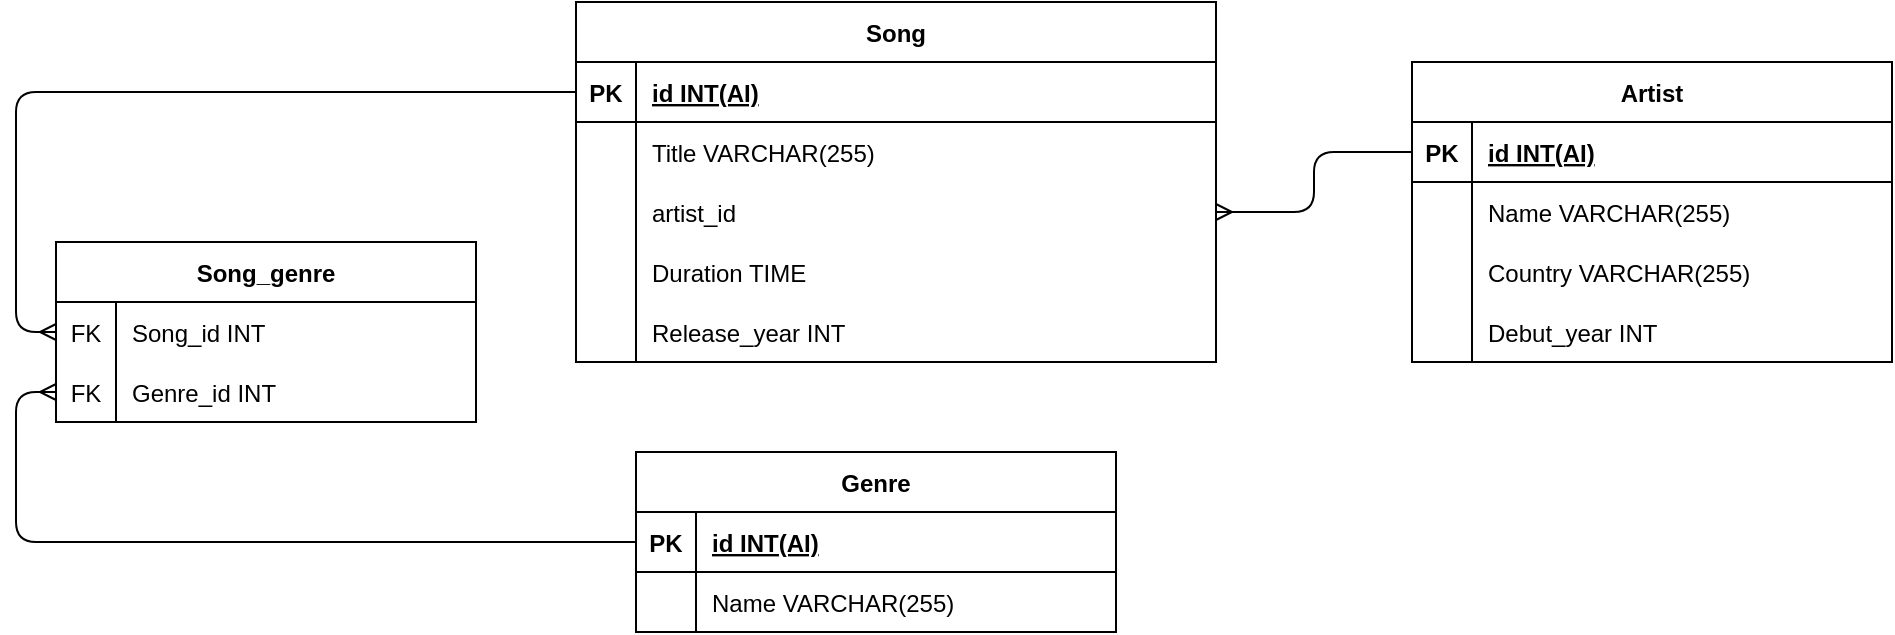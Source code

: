 <mxfile version="24.7.14">
  <diagram name="Страница — 1" id="m3EiY7JO2-6GBhIPRR1R">
    <mxGraphModel dx="349" dy="578" grid="1" gridSize="10" guides="1" tooltips="1" connect="1" arrows="1" fold="1" page="1" pageScale="1" pageWidth="827" pageHeight="1169" math="0" shadow="0">
      <root>
        <mxCell id="0" />
        <mxCell id="1" parent="0" />
        <mxCell id="cw3Lhrl2j4cqQ4dPYaqt-226" value="Genre" style="shape=table;startSize=30;container=1;collapsible=1;childLayout=tableLayout;fixedRows=1;rowLines=0;fontStyle=1;align=center;resizeLast=1;" parent="1" vertex="1">
          <mxGeometry x="1680" y="600" width="240" height="90" as="geometry" />
        </mxCell>
        <mxCell id="cw3Lhrl2j4cqQ4dPYaqt-227" value="" style="shape=tableRow;horizontal=0;startSize=0;swimlaneHead=0;swimlaneBody=0;fillColor=none;collapsible=0;dropTarget=0;points=[[0,0.5],[1,0.5]];portConstraint=eastwest;strokeColor=inherit;top=0;left=0;right=0;bottom=1;" parent="cw3Lhrl2j4cqQ4dPYaqt-226" vertex="1">
          <mxGeometry y="30" width="240" height="30" as="geometry" />
        </mxCell>
        <mxCell id="cw3Lhrl2j4cqQ4dPYaqt-228" value="PK" style="shape=partialRectangle;overflow=hidden;connectable=0;fillColor=none;strokeColor=inherit;top=0;left=0;bottom=0;right=0;fontStyle=1;" parent="cw3Lhrl2j4cqQ4dPYaqt-227" vertex="1">
          <mxGeometry width="30" height="30" as="geometry">
            <mxRectangle width="30" height="30" as="alternateBounds" />
          </mxGeometry>
        </mxCell>
        <mxCell id="cw3Lhrl2j4cqQ4dPYaqt-229" value="id INT(AI)" style="shape=partialRectangle;overflow=hidden;connectable=0;fillColor=none;align=left;strokeColor=inherit;top=0;left=0;bottom=0;right=0;spacingLeft=6;fontStyle=5;" parent="cw3Lhrl2j4cqQ4dPYaqt-227" vertex="1">
          <mxGeometry x="30" width="210" height="30" as="geometry">
            <mxRectangle width="210" height="30" as="alternateBounds" />
          </mxGeometry>
        </mxCell>
        <mxCell id="cw3Lhrl2j4cqQ4dPYaqt-230" value="" style="shape=tableRow;horizontal=0;startSize=0;swimlaneHead=0;swimlaneBody=0;fillColor=none;collapsible=0;dropTarget=0;points=[[0,0.5],[1,0.5]];portConstraint=eastwest;strokeColor=inherit;top=0;left=0;right=0;bottom=0;" parent="cw3Lhrl2j4cqQ4dPYaqt-226" vertex="1">
          <mxGeometry y="60" width="240" height="30" as="geometry" />
        </mxCell>
        <mxCell id="cw3Lhrl2j4cqQ4dPYaqt-231" value="" style="shape=partialRectangle;overflow=hidden;connectable=0;fillColor=none;strokeColor=inherit;top=0;left=0;bottom=0;right=0;" parent="cw3Lhrl2j4cqQ4dPYaqt-230" vertex="1">
          <mxGeometry width="30" height="30" as="geometry">
            <mxRectangle width="30" height="30" as="alternateBounds" />
          </mxGeometry>
        </mxCell>
        <mxCell id="cw3Lhrl2j4cqQ4dPYaqt-232" value="Name VARCHAR(255)" style="shape=partialRectangle;overflow=hidden;connectable=0;fillColor=none;align=left;strokeColor=inherit;top=0;left=0;bottom=0;right=0;spacingLeft=6;" parent="cw3Lhrl2j4cqQ4dPYaqt-230" vertex="1">
          <mxGeometry x="30" width="210" height="30" as="geometry">
            <mxRectangle width="210" height="30" as="alternateBounds" />
          </mxGeometry>
        </mxCell>
        <object label="Song" duration="" id="cw3Lhrl2j4cqQ4dPYaqt-233">
          <mxCell style="shape=table;startSize=30;container=1;collapsible=1;childLayout=tableLayout;fixedRows=1;rowLines=0;fontStyle=1;align=center;resizeLast=1;" parent="1" vertex="1">
            <mxGeometry x="1650" y="375" width="320" height="180" as="geometry">
              <mxRectangle x="1654" y="410" width="70" height="30" as="alternateBounds" />
            </mxGeometry>
          </mxCell>
        </object>
        <mxCell id="cw3Lhrl2j4cqQ4dPYaqt-234" value="" style="shape=tableRow;horizontal=0;startSize=0;swimlaneHead=0;swimlaneBody=0;fillColor=none;collapsible=0;dropTarget=0;points=[[0,0.5],[1,0.5]];portConstraint=eastwest;strokeColor=inherit;top=0;left=0;right=0;bottom=1;" parent="cw3Lhrl2j4cqQ4dPYaqt-233" vertex="1">
          <mxGeometry y="30" width="320" height="30" as="geometry" />
        </mxCell>
        <mxCell id="cw3Lhrl2j4cqQ4dPYaqt-235" value="PK" style="shape=partialRectangle;overflow=hidden;connectable=0;fillColor=none;strokeColor=inherit;top=0;left=0;bottom=0;right=0;fontStyle=1;" parent="cw3Lhrl2j4cqQ4dPYaqt-234" vertex="1">
          <mxGeometry width="30" height="30" as="geometry">
            <mxRectangle width="30" height="30" as="alternateBounds" />
          </mxGeometry>
        </mxCell>
        <mxCell id="cw3Lhrl2j4cqQ4dPYaqt-236" value="id INT(AI)" style="shape=partialRectangle;overflow=hidden;connectable=0;fillColor=none;align=left;strokeColor=inherit;top=0;left=0;bottom=0;right=0;spacingLeft=6;fontStyle=5;" parent="cw3Lhrl2j4cqQ4dPYaqt-234" vertex="1">
          <mxGeometry x="30" width="290" height="30" as="geometry">
            <mxRectangle width="290" height="30" as="alternateBounds" />
          </mxGeometry>
        </mxCell>
        <mxCell id="cw3Lhrl2j4cqQ4dPYaqt-237" value="" style="shape=tableRow;horizontal=0;startSize=0;swimlaneHead=0;swimlaneBody=0;fillColor=none;collapsible=0;dropTarget=0;points=[[0,0.5],[1,0.5]];portConstraint=eastwest;strokeColor=inherit;top=0;left=0;right=0;bottom=0;" parent="cw3Lhrl2j4cqQ4dPYaqt-233" vertex="1">
          <mxGeometry y="60" width="320" height="30" as="geometry" />
        </mxCell>
        <mxCell id="cw3Lhrl2j4cqQ4dPYaqt-238" value="" style="shape=partialRectangle;overflow=hidden;connectable=0;fillColor=none;strokeColor=inherit;top=0;left=0;bottom=0;right=0;" parent="cw3Lhrl2j4cqQ4dPYaqt-237" vertex="1">
          <mxGeometry width="30" height="30" as="geometry">
            <mxRectangle width="30" height="30" as="alternateBounds" />
          </mxGeometry>
        </mxCell>
        <mxCell id="cw3Lhrl2j4cqQ4dPYaqt-239" value="Title VARCHAR(255)" style="shape=partialRectangle;overflow=hidden;connectable=0;fillColor=none;align=left;strokeColor=inherit;top=0;left=0;bottom=0;right=0;spacingLeft=6;" parent="cw3Lhrl2j4cqQ4dPYaqt-237" vertex="1">
          <mxGeometry x="30" width="290" height="30" as="geometry">
            <mxRectangle width="290" height="30" as="alternateBounds" />
          </mxGeometry>
        </mxCell>
        <mxCell id="cw3Lhrl2j4cqQ4dPYaqt-240" value="" style="shape=tableRow;horizontal=0;startSize=0;swimlaneHead=0;swimlaneBody=0;fillColor=none;collapsible=0;dropTarget=0;points=[[0,0.5],[1,0.5]];portConstraint=eastwest;strokeColor=inherit;top=0;left=0;right=0;bottom=0;" parent="cw3Lhrl2j4cqQ4dPYaqt-233" vertex="1">
          <mxGeometry y="90" width="320" height="30" as="geometry" />
        </mxCell>
        <mxCell id="cw3Lhrl2j4cqQ4dPYaqt-241" value="" style="shape=partialRectangle;overflow=hidden;connectable=0;fillColor=none;strokeColor=inherit;top=0;left=0;bottom=0;right=0;" parent="cw3Lhrl2j4cqQ4dPYaqt-240" vertex="1">
          <mxGeometry width="30" height="30" as="geometry">
            <mxRectangle width="30" height="30" as="alternateBounds" />
          </mxGeometry>
        </mxCell>
        <mxCell id="cw3Lhrl2j4cqQ4dPYaqt-242" value="artist_id" style="shape=partialRectangle;overflow=hidden;connectable=0;fillColor=none;align=left;strokeColor=inherit;top=0;left=0;bottom=0;right=0;spacingLeft=6;" parent="cw3Lhrl2j4cqQ4dPYaqt-240" vertex="1">
          <mxGeometry x="30" width="290" height="30" as="geometry">
            <mxRectangle width="290" height="30" as="alternateBounds" />
          </mxGeometry>
        </mxCell>
        <mxCell id="rZ9FA1k9Qt4-Fb_1rimT-2" value="" style="shape=tableRow;horizontal=0;startSize=0;swimlaneHead=0;swimlaneBody=0;fillColor=none;collapsible=0;dropTarget=0;points=[[0,0.5],[1,0.5]];portConstraint=eastwest;strokeColor=inherit;top=0;left=0;right=0;bottom=0;" vertex="1" parent="cw3Lhrl2j4cqQ4dPYaqt-233">
          <mxGeometry y="120" width="320" height="30" as="geometry" />
        </mxCell>
        <mxCell id="rZ9FA1k9Qt4-Fb_1rimT-3" value="" style="shape=partialRectangle;overflow=hidden;connectable=0;fillColor=none;strokeColor=inherit;top=0;left=0;bottom=0;right=0;" vertex="1" parent="rZ9FA1k9Qt4-Fb_1rimT-2">
          <mxGeometry width="30" height="30" as="geometry">
            <mxRectangle width="30" height="30" as="alternateBounds" />
          </mxGeometry>
        </mxCell>
        <mxCell id="rZ9FA1k9Qt4-Fb_1rimT-4" value="Duration TIME" style="shape=partialRectangle;overflow=hidden;connectable=0;fillColor=none;align=left;strokeColor=inherit;top=0;left=0;bottom=0;right=0;spacingLeft=6;" vertex="1" parent="rZ9FA1k9Qt4-Fb_1rimT-2">
          <mxGeometry x="30" width="290" height="30" as="geometry">
            <mxRectangle width="290" height="30" as="alternateBounds" />
          </mxGeometry>
        </mxCell>
        <mxCell id="rZ9FA1k9Qt4-Fb_1rimT-53" value="" style="shape=tableRow;horizontal=0;startSize=0;swimlaneHead=0;swimlaneBody=0;fillColor=none;collapsible=0;dropTarget=0;points=[[0,0.5],[1,0.5]];portConstraint=eastwest;strokeColor=inherit;top=0;left=0;right=0;bottom=0;" vertex="1" parent="cw3Lhrl2j4cqQ4dPYaqt-233">
          <mxGeometry y="150" width="320" height="30" as="geometry" />
        </mxCell>
        <mxCell id="rZ9FA1k9Qt4-Fb_1rimT-54" value="" style="shape=partialRectangle;overflow=hidden;connectable=0;fillColor=none;strokeColor=inherit;top=0;left=0;bottom=0;right=0;" vertex="1" parent="rZ9FA1k9Qt4-Fb_1rimT-53">
          <mxGeometry width="30" height="30" as="geometry">
            <mxRectangle width="30" height="30" as="alternateBounds" />
          </mxGeometry>
        </mxCell>
        <mxCell id="rZ9FA1k9Qt4-Fb_1rimT-55" value="Release_year INT" style="shape=partialRectangle;overflow=hidden;connectable=0;fillColor=none;align=left;strokeColor=inherit;top=0;left=0;bottom=0;right=0;spacingLeft=6;" vertex="1" parent="rZ9FA1k9Qt4-Fb_1rimT-53">
          <mxGeometry x="30" width="290" height="30" as="geometry">
            <mxRectangle width="290" height="30" as="alternateBounds" />
          </mxGeometry>
        </mxCell>
        <mxCell id="cw3Lhrl2j4cqQ4dPYaqt-255" value="Artist" style="shape=table;startSize=30;container=1;collapsible=1;childLayout=tableLayout;fixedRows=1;rowLines=0;fontStyle=1;align=center;resizeLast=1;" parent="1" vertex="1">
          <mxGeometry x="2068" y="405" width="240" height="150" as="geometry" />
        </mxCell>
        <mxCell id="cw3Lhrl2j4cqQ4dPYaqt-256" value="" style="shape=tableRow;horizontal=0;startSize=0;swimlaneHead=0;swimlaneBody=0;fillColor=none;collapsible=0;dropTarget=0;points=[[0,0.5],[1,0.5]];portConstraint=eastwest;strokeColor=inherit;top=0;left=0;right=0;bottom=1;" parent="cw3Lhrl2j4cqQ4dPYaqt-255" vertex="1">
          <mxGeometry y="30" width="240" height="30" as="geometry" />
        </mxCell>
        <mxCell id="cw3Lhrl2j4cqQ4dPYaqt-257" value="PK" style="shape=partialRectangle;overflow=hidden;connectable=0;fillColor=none;strokeColor=inherit;top=0;left=0;bottom=0;right=0;fontStyle=1;" parent="cw3Lhrl2j4cqQ4dPYaqt-256" vertex="1">
          <mxGeometry width="30" height="30" as="geometry">
            <mxRectangle width="30" height="30" as="alternateBounds" />
          </mxGeometry>
        </mxCell>
        <mxCell id="cw3Lhrl2j4cqQ4dPYaqt-258" value="id INT(AI)" style="shape=partialRectangle;overflow=hidden;connectable=0;fillColor=none;align=left;strokeColor=inherit;top=0;left=0;bottom=0;right=0;spacingLeft=6;fontStyle=5;" parent="cw3Lhrl2j4cqQ4dPYaqt-256" vertex="1">
          <mxGeometry x="30" width="210" height="30" as="geometry">
            <mxRectangle width="210" height="30" as="alternateBounds" />
          </mxGeometry>
        </mxCell>
        <mxCell id="cw3Lhrl2j4cqQ4dPYaqt-259" value="" style="shape=tableRow;horizontal=0;startSize=0;swimlaneHead=0;swimlaneBody=0;fillColor=none;collapsible=0;dropTarget=0;points=[[0,0.5],[1,0.5]];portConstraint=eastwest;strokeColor=inherit;top=0;left=0;right=0;bottom=0;" parent="cw3Lhrl2j4cqQ4dPYaqt-255" vertex="1">
          <mxGeometry y="60" width="240" height="30" as="geometry" />
        </mxCell>
        <mxCell id="cw3Lhrl2j4cqQ4dPYaqt-260" value="" style="shape=partialRectangle;overflow=hidden;connectable=0;fillColor=none;strokeColor=inherit;top=0;left=0;bottom=0;right=0;" parent="cw3Lhrl2j4cqQ4dPYaqt-259" vertex="1">
          <mxGeometry width="30" height="30" as="geometry">
            <mxRectangle width="30" height="30" as="alternateBounds" />
          </mxGeometry>
        </mxCell>
        <mxCell id="cw3Lhrl2j4cqQ4dPYaqt-261" value="Name VARCHAR(255)" style="shape=partialRectangle;overflow=hidden;connectable=0;fillColor=none;align=left;strokeColor=inherit;top=0;left=0;bottom=0;right=0;spacingLeft=6;" parent="cw3Lhrl2j4cqQ4dPYaqt-259" vertex="1">
          <mxGeometry x="30" width="210" height="30" as="geometry">
            <mxRectangle width="210" height="30" as="alternateBounds" />
          </mxGeometry>
        </mxCell>
        <mxCell id="rZ9FA1k9Qt4-Fb_1rimT-47" value="" style="shape=tableRow;horizontal=0;startSize=0;swimlaneHead=0;swimlaneBody=0;fillColor=none;collapsible=0;dropTarget=0;points=[[0,0.5],[1,0.5]];portConstraint=eastwest;strokeColor=inherit;top=0;left=0;right=0;bottom=0;" vertex="1" parent="cw3Lhrl2j4cqQ4dPYaqt-255">
          <mxGeometry y="90" width="240" height="30" as="geometry" />
        </mxCell>
        <mxCell id="rZ9FA1k9Qt4-Fb_1rimT-48" value="" style="shape=partialRectangle;overflow=hidden;connectable=0;fillColor=none;strokeColor=inherit;top=0;left=0;bottom=0;right=0;" vertex="1" parent="rZ9FA1k9Qt4-Fb_1rimT-47">
          <mxGeometry width="30" height="30" as="geometry">
            <mxRectangle width="30" height="30" as="alternateBounds" />
          </mxGeometry>
        </mxCell>
        <mxCell id="rZ9FA1k9Qt4-Fb_1rimT-49" value="Country VARCHAR(255)" style="shape=partialRectangle;overflow=hidden;connectable=0;fillColor=none;align=left;strokeColor=inherit;top=0;left=0;bottom=0;right=0;spacingLeft=6;" vertex="1" parent="rZ9FA1k9Qt4-Fb_1rimT-47">
          <mxGeometry x="30" width="210" height="30" as="geometry">
            <mxRectangle width="210" height="30" as="alternateBounds" />
          </mxGeometry>
        </mxCell>
        <mxCell id="rZ9FA1k9Qt4-Fb_1rimT-50" value="" style="shape=tableRow;horizontal=0;startSize=0;swimlaneHead=0;swimlaneBody=0;fillColor=none;collapsible=0;dropTarget=0;points=[[0,0.5],[1,0.5]];portConstraint=eastwest;strokeColor=inherit;top=0;left=0;right=0;bottom=0;" vertex="1" parent="cw3Lhrl2j4cqQ4dPYaqt-255">
          <mxGeometry y="120" width="240" height="30" as="geometry" />
        </mxCell>
        <mxCell id="rZ9FA1k9Qt4-Fb_1rimT-51" value="" style="shape=partialRectangle;overflow=hidden;connectable=0;fillColor=none;strokeColor=inherit;top=0;left=0;bottom=0;right=0;" vertex="1" parent="rZ9FA1k9Qt4-Fb_1rimT-50">
          <mxGeometry width="30" height="30" as="geometry">
            <mxRectangle width="30" height="30" as="alternateBounds" />
          </mxGeometry>
        </mxCell>
        <mxCell id="rZ9FA1k9Qt4-Fb_1rimT-52" value="Debut_year INT" style="shape=partialRectangle;overflow=hidden;connectable=0;fillColor=none;align=left;strokeColor=inherit;top=0;left=0;bottom=0;right=0;spacingLeft=6;" vertex="1" parent="rZ9FA1k9Qt4-Fb_1rimT-50">
          <mxGeometry x="30" width="210" height="30" as="geometry">
            <mxRectangle width="210" height="30" as="alternateBounds" />
          </mxGeometry>
        </mxCell>
        <mxCell id="cw3Lhrl2j4cqQ4dPYaqt-416" style="edgeStyle=orthogonalEdgeStyle;rounded=1;orthogonalLoop=1;jettySize=auto;html=1;exitX=0;exitY=0.5;exitDx=0;exitDy=0;entryX=1;entryY=0.5;entryDx=0;entryDy=0;strokeColor=default;align=center;verticalAlign=middle;fontFamily=Helvetica;fontSize=12;fontColor=default;labelBackgroundColor=default;endArrow=ERmany;curved=0;" parent="1" source="cw3Lhrl2j4cqQ4dPYaqt-256" target="cw3Lhrl2j4cqQ4dPYaqt-240" edge="1">
          <mxGeometry relative="1" as="geometry">
            <mxPoint x="2250" y="795" as="targetPoint" />
          </mxGeometry>
        </mxCell>
        <mxCell id="cw3Lhrl2j4cqQ4dPYaqt-437" value="Song_genre" style="shape=table;startSize=30;container=1;collapsible=1;childLayout=tableLayout;fixedRows=1;rowLines=0;fontStyle=1;align=center;resizeLast=1;" parent="1" vertex="1">
          <mxGeometry x="1390" y="495" width="210" height="90" as="geometry">
            <mxRectangle x="1390" y="495" width="110" height="30" as="alternateBounds" />
          </mxGeometry>
        </mxCell>
        <mxCell id="cw3Lhrl2j4cqQ4dPYaqt-438" value="" style="shape=tableRow;horizontal=0;startSize=0;swimlaneHead=0;swimlaneBody=0;fillColor=none;collapsible=0;dropTarget=0;points=[[0,0.5],[1,0.5]];portConstraint=eastwest;strokeColor=inherit;top=0;left=0;right=0;bottom=0;" parent="cw3Lhrl2j4cqQ4dPYaqt-437" vertex="1">
          <mxGeometry y="30" width="210" height="30" as="geometry" />
        </mxCell>
        <mxCell id="cw3Lhrl2j4cqQ4dPYaqt-439" value="FK" style="shape=partialRectangle;overflow=hidden;connectable=0;fillColor=none;strokeColor=inherit;top=0;left=0;bottom=0;right=0;" parent="cw3Lhrl2j4cqQ4dPYaqt-438" vertex="1">
          <mxGeometry width="30" height="30" as="geometry">
            <mxRectangle width="30" height="30" as="alternateBounds" />
          </mxGeometry>
        </mxCell>
        <mxCell id="cw3Lhrl2j4cqQ4dPYaqt-440" value="Song_id INT" style="shape=partialRectangle;overflow=hidden;connectable=0;fillColor=none;align=left;strokeColor=inherit;top=0;left=0;bottom=0;right=0;spacingLeft=6;" parent="cw3Lhrl2j4cqQ4dPYaqt-438" vertex="1">
          <mxGeometry x="30" width="180" height="30" as="geometry">
            <mxRectangle width="180" height="30" as="alternateBounds" />
          </mxGeometry>
        </mxCell>
        <mxCell id="cw3Lhrl2j4cqQ4dPYaqt-441" value="" style="shape=tableRow;horizontal=0;startSize=0;swimlaneHead=0;swimlaneBody=0;fillColor=none;collapsible=0;dropTarget=0;points=[[0,0.5],[1,0.5]];portConstraint=eastwest;strokeColor=inherit;top=0;left=0;right=0;bottom=0;" parent="cw3Lhrl2j4cqQ4dPYaqt-437" vertex="1">
          <mxGeometry y="60" width="210" height="30" as="geometry" />
        </mxCell>
        <mxCell id="cw3Lhrl2j4cqQ4dPYaqt-442" value="FK" style="shape=partialRectangle;overflow=hidden;connectable=0;fillColor=none;strokeColor=inherit;top=0;left=0;bottom=0;right=0;" parent="cw3Lhrl2j4cqQ4dPYaqt-441" vertex="1">
          <mxGeometry width="30" height="30" as="geometry">
            <mxRectangle width="30" height="30" as="alternateBounds" />
          </mxGeometry>
        </mxCell>
        <mxCell id="cw3Lhrl2j4cqQ4dPYaqt-443" value="Genre_id INT" style="shape=partialRectangle;overflow=hidden;connectable=0;fillColor=none;align=left;strokeColor=inherit;top=0;left=0;bottom=0;right=0;spacingLeft=6;" parent="cw3Lhrl2j4cqQ4dPYaqt-441" vertex="1">
          <mxGeometry x="30" width="180" height="30" as="geometry">
            <mxRectangle width="180" height="30" as="alternateBounds" />
          </mxGeometry>
        </mxCell>
        <mxCell id="cw3Lhrl2j4cqQ4dPYaqt-447" style="edgeStyle=orthogonalEdgeStyle;rounded=1;orthogonalLoop=1;jettySize=auto;html=1;exitX=0;exitY=0.5;exitDx=0;exitDy=0;entryX=0;entryY=0.5;entryDx=0;entryDy=0;strokeColor=default;align=center;verticalAlign=middle;fontFamily=Helvetica;fontSize=12;fontColor=default;labelBackgroundColor=default;endArrow=ERmany;curved=0;" parent="1" source="cw3Lhrl2j4cqQ4dPYaqt-227" target="cw3Lhrl2j4cqQ4dPYaqt-441" edge="1">
          <mxGeometry relative="1" as="geometry" />
        </mxCell>
        <mxCell id="cw3Lhrl2j4cqQ4dPYaqt-448" style="edgeStyle=orthogonalEdgeStyle;rounded=1;orthogonalLoop=1;jettySize=auto;html=1;exitX=0;exitY=0.5;exitDx=0;exitDy=0;entryX=0;entryY=0.5;entryDx=0;entryDy=0;strokeColor=default;align=center;verticalAlign=middle;fontFamily=Helvetica;fontSize=12;fontColor=default;labelBackgroundColor=default;endArrow=ERmany;curved=0;" parent="1" source="cw3Lhrl2j4cqQ4dPYaqt-234" target="cw3Lhrl2j4cqQ4dPYaqt-438" edge="1">
          <mxGeometry relative="1" as="geometry">
            <mxPoint x="1598.0" y="515" as="sourcePoint" />
            <mxPoint x="1649" y="725" as="targetPoint" />
          </mxGeometry>
        </mxCell>
      </root>
    </mxGraphModel>
  </diagram>
</mxfile>
